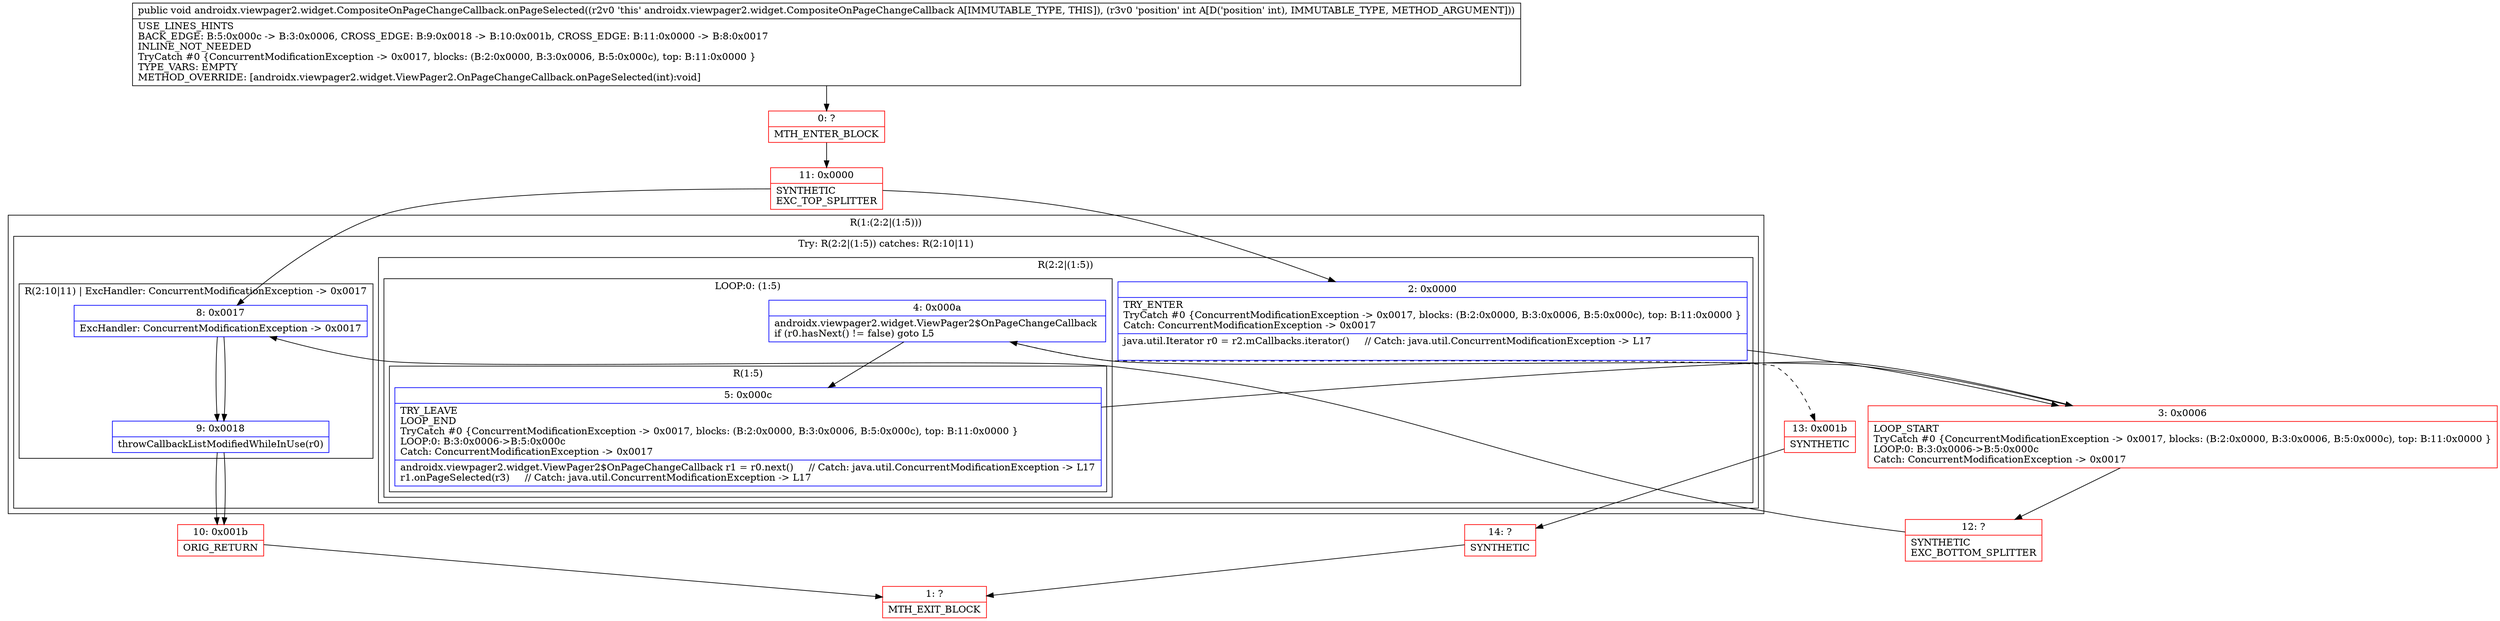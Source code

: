 digraph "CFG forandroidx.viewpager2.widget.CompositeOnPageChangeCallback.onPageSelected(I)V" {
subgraph cluster_Region_288109225 {
label = "R(1:(2:2|(1:5)))";
node [shape=record,color=blue];
subgraph cluster_TryCatchRegion_1762351047 {
label = "Try: R(2:2|(1:5)) catches: R(2:10|11)";
node [shape=record,color=blue];
subgraph cluster_Region_579705565 {
label = "R(2:2|(1:5))";
node [shape=record,color=blue];
Node_2 [shape=record,label="{2\:\ 0x0000|TRY_ENTER\lTryCatch #0 \{ConcurrentModificationException \-\> 0x0017, blocks: (B:2:0x0000, B:3:0x0006, B:5:0x000c), top: B:11:0x0000 \}\lCatch: ConcurrentModificationException \-\> 0x0017\l|java.util.Iterator r0 = r2.mCallbacks.iterator()     \/\/ Catch: java.util.ConcurrentModificationException \-\> L17\l\l}"];
subgraph cluster_LoopRegion_1859265033 {
label = "LOOP:0: (1:5)";
node [shape=record,color=blue];
Node_4 [shape=record,label="{4\:\ 0x000a|androidx.viewpager2.widget.ViewPager2$OnPageChangeCallback \lif (r0.hasNext() != false) goto L5\l}"];
subgraph cluster_Region_505150464 {
label = "R(1:5)";
node [shape=record,color=blue];
Node_5 [shape=record,label="{5\:\ 0x000c|TRY_LEAVE\lLOOP_END\lTryCatch #0 \{ConcurrentModificationException \-\> 0x0017, blocks: (B:2:0x0000, B:3:0x0006, B:5:0x000c), top: B:11:0x0000 \}\lLOOP:0: B:3:0x0006\-\>B:5:0x000c\lCatch: ConcurrentModificationException \-\> 0x0017\l|androidx.viewpager2.widget.ViewPager2$OnPageChangeCallback r1 = r0.next()     \/\/ Catch: java.util.ConcurrentModificationException \-\> L17\lr1.onPageSelected(r3)     \/\/ Catch: java.util.ConcurrentModificationException \-\> L17\l}"];
}
}
}
subgraph cluster_Region_756888939 {
label = "R(2:10|11) | ExcHandler: ConcurrentModificationException \-\> 0x0017\l";
node [shape=record,color=blue];
Node_8 [shape=record,label="{8\:\ 0x0017|ExcHandler: ConcurrentModificationException \-\> 0x0017\l}"];
Node_9 [shape=record,label="{9\:\ 0x0018|throwCallbackListModifiedWhileInUse(r0)\l}"];
}
}
}
subgraph cluster_Region_756888939 {
label = "R(2:10|11) | ExcHandler: ConcurrentModificationException \-\> 0x0017\l";
node [shape=record,color=blue];
Node_8 [shape=record,label="{8\:\ 0x0017|ExcHandler: ConcurrentModificationException \-\> 0x0017\l}"];
Node_9 [shape=record,label="{9\:\ 0x0018|throwCallbackListModifiedWhileInUse(r0)\l}"];
}
Node_0 [shape=record,color=red,label="{0\:\ ?|MTH_ENTER_BLOCK\l}"];
Node_11 [shape=record,color=red,label="{11\:\ 0x0000|SYNTHETIC\lEXC_TOP_SPLITTER\l}"];
Node_3 [shape=record,color=red,label="{3\:\ 0x0006|LOOP_START\lTryCatch #0 \{ConcurrentModificationException \-\> 0x0017, blocks: (B:2:0x0000, B:3:0x0006, B:5:0x000c), top: B:11:0x0000 \}\lLOOP:0: B:3:0x0006\-\>B:5:0x000c\lCatch: ConcurrentModificationException \-\> 0x0017\l}"];
Node_13 [shape=record,color=red,label="{13\:\ 0x001b|SYNTHETIC\l}"];
Node_14 [shape=record,color=red,label="{14\:\ ?|SYNTHETIC\l}"];
Node_1 [shape=record,color=red,label="{1\:\ ?|MTH_EXIT_BLOCK\l}"];
Node_12 [shape=record,color=red,label="{12\:\ ?|SYNTHETIC\lEXC_BOTTOM_SPLITTER\l}"];
Node_10 [shape=record,color=red,label="{10\:\ 0x001b|ORIG_RETURN\l}"];
MethodNode[shape=record,label="{public void androidx.viewpager2.widget.CompositeOnPageChangeCallback.onPageSelected((r2v0 'this' androidx.viewpager2.widget.CompositeOnPageChangeCallback A[IMMUTABLE_TYPE, THIS]), (r3v0 'position' int A[D('position' int), IMMUTABLE_TYPE, METHOD_ARGUMENT]))  | USE_LINES_HINTS\lBACK_EDGE: B:5:0x000c \-\> B:3:0x0006, CROSS_EDGE: B:9:0x0018 \-\> B:10:0x001b, CROSS_EDGE: B:11:0x0000 \-\> B:8:0x0017\lINLINE_NOT_NEEDED\lTryCatch #0 \{ConcurrentModificationException \-\> 0x0017, blocks: (B:2:0x0000, B:3:0x0006, B:5:0x000c), top: B:11:0x0000 \}\lTYPE_VARS: EMPTY\lMETHOD_OVERRIDE: [androidx.viewpager2.widget.ViewPager2.OnPageChangeCallback.onPageSelected(int):void]\l}"];
MethodNode -> Node_0;Node_2 -> Node_3;
Node_4 -> Node_5;
Node_4 -> Node_13[style=dashed];
Node_5 -> Node_3;
Node_8 -> Node_9;
Node_9 -> Node_10;
Node_8 -> Node_9;
Node_9 -> Node_10;
Node_0 -> Node_11;
Node_11 -> Node_2;
Node_11 -> Node_8;
Node_3 -> Node_4;
Node_3 -> Node_12;
Node_13 -> Node_14;
Node_14 -> Node_1;
Node_12 -> Node_8;
Node_10 -> Node_1;
}

